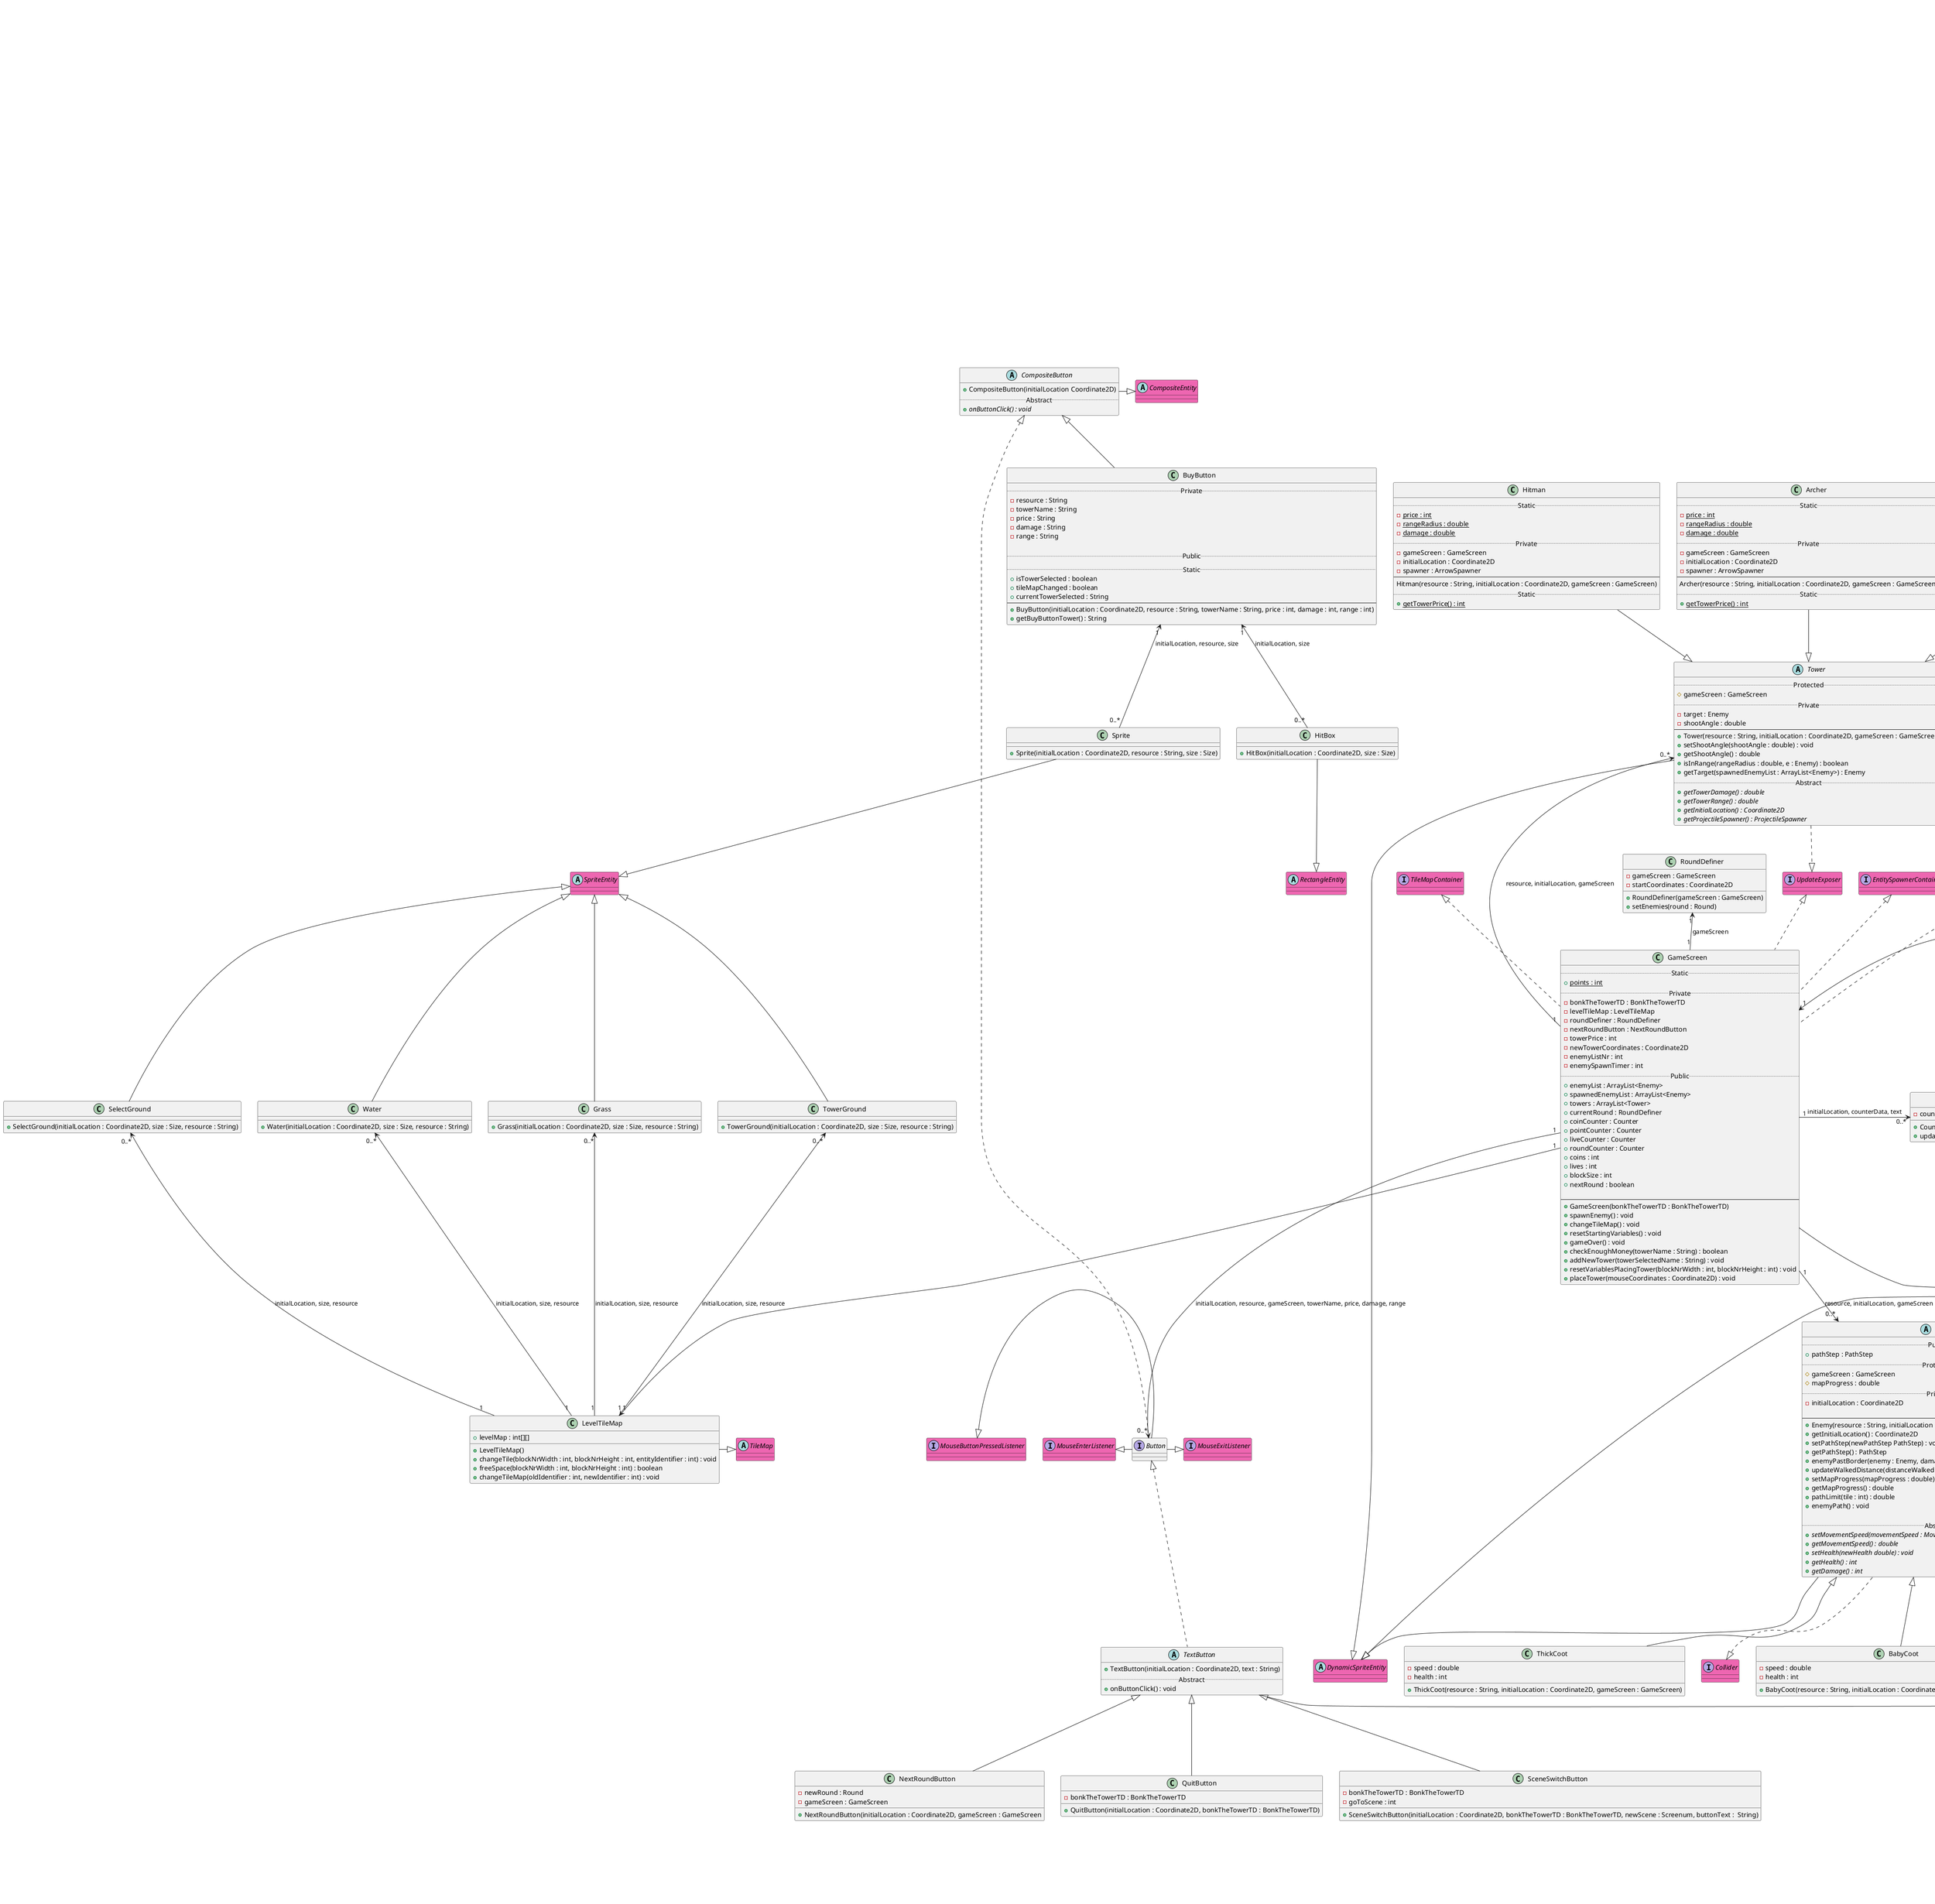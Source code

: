 @startuml BTT_TD_Diagram
class BonkTheTowerTD {

}

BonkTheTowerTD -up-|> YeagerGame
BonkTheTowerTD "1" --> "1" TitleScreen : bonkTheTowerTD
BonkTheTowerTD "1" --> "1" GameScreen : bonkTheTowerTD
BonkTheTowerTD "1" --> "1" FinalScreen : bonkTheTowerTD

abstract class YeagerGame #EE66B1 {

}

enum Screenum {
..Constants..
TITLE (1)
GAME (2)
FINAL (3)
..Private..
- id : int
--
+ Screenum(id : int)
+ getId() : id
}

class GameScreen {
..Static..
+ {static} points : int
..Private..
- bonkTheTowerTD : BonkTheTowerTD
- levelTileMap : LevelTileMap
- roundDefiner : RoundDefiner
- nextRoundButton : NextRoundButton
- towerPrice : int
- newTowerCoordinates : Coordinate2D
- enemyListNr : int
- enemySpawnTimer : int
..Public..
+ enemyList : ArrayList<Enemy>
+ spawnedEnemyList : ArrayList<Enemy>
+ towers : ArrayList<Tower>
+ currentRound : RoundDefiner
+ coinCounter : Counter
+ pointCounter : Counter
+ liveCounter : Counter
+ roundCounter : Counter
+ coins : int
+ lives : int
+ blockSize : int
+ nextRound : boolean

--
+ GameScreen(bonkTheTowerTD : BonkTheTowerTD)
+ spawnEnemy() : void
+ changeTileMap() : void
+ resetStartingVariables() : void
+ gameOver() : void
+ checkEnoughMoney(towerName : String) : boolean
+ addNewTower(towerSelectedName : String) : void
+ resetVariablesPlacingTower(blockNrWidth : int, blockNrHeight : int) : void
+ placeTower(mouseCoordinates : Coordinate2D) : void
}

GameScreen "1" --> "1" LevelTileMap
GameScreen "1" -right-> "0..*" Counter : initialLocation, counterData, text

EntitySpawnerContainer <|.. GameScreen
UpdateExposer <|.. GameScreen
MouseButtonReleasedListener <|.. GameScreen
TileMapContainer <|.. GameScreen

interface EntitySpawnerContainer #EE66B1 {
}

interface UpdateExposer #EE66B1 {
}

interface MouseButtonReleasedListener #EE66B1 {
}

class TitleScreen {
- bonkTheTowerTD : BonkTheTowerTD

+ TitleScreen(bonkTheTowerTD : BonkTheTowerTD)
}

class TextEntity #EE66B1{

}

interface TileMapContainer #EE66B1{

}

abstract class TileMap #EE66B1 {

}


class FinalScreen {
- bonkTheTowerTD : BonkTheTowerTD
- {static} finalMessage : String

+ Finalscreen(bonkTheTowerTD : BonkTheTowerTD)
+ {static} setFinalMessage(finalMessage : String) : void
}

class Title {
+ Title(initialLocation : Coordinate2D, text : String)
}

Title"1" -up-> "1"FinalScreen : initialLocation, text
Title --|> TextEntity

abstract class DynamicScene #EE66B1 {

}

GameScreen --|> DynamicScene
TitleScreen --|> DynamicScene
FinalScreen --|> DynamicScene

class RoundDefiner {
- gameScreen : GameScreen
- startCoordinates : Coordinate2D

+ RoundDefiner(gameScreen : GameScreen)
+ setEnemies(round : Round)

}

enum Round {
..Constants..
ZERO(0)
ONE(1)
TWO(2)
THREE(3)
FOUR(4)
FIVE(5)
..Private..
- id : int
--
+ Round(id : int)
+ getId() : int
+ setNextId() : void
}

GameScreen"1" --> "0..*"Enemy : resource, initialLocation, gameScreen
GameScreen"1" --> "0..*"Tower : resource, initialLocation, gameScreen
RoundDefiner"1" <-- "1"GameScreen : gameScreen

class LevelTileMap {
+ levelMap : int[][]

+ LevelTileMap()
+ changeTile(blockNrWidth : int, blockNrHeight : int, entityIdentifier : int) : void
+ freeSpace(blockNrWidth : int, blockNrHeight : int) : boolean
+ changeTileMap(oldIdentifier : int, newIdentifier : int) : void
}

class TowerGround {
+ TowerGround(initialLocation : Coordinate2D, size : Size, resource : String)
}

class SelectGround{
+ SelectGround(initialLocation : Coordinate2D, size : Size, resource : String)
}

class Water {
+ Water(initialLocation : Coordinate2D, size : Size, resource : String)
}

class Grass {
+ Grass(initialLocation : Coordinate2D, size : Size, resource : String)
}

SpriteEntity <|-- TowerGround
SpriteEntity <|-- SelectGround
SpriteEntity <|-- Water
SpriteEntity <|-- Grass

LevelTileMap"1" -up-> "0..*"Grass : initialLocation, size, resource
LevelTileMap"1" -up-> "0..*"Water : initialLocation, size, resource
LevelTileMap"1" -up-> "0..*"SelectGround : initialLocation, size, resource
LevelTileMap"1" -up-> "0..*"TowerGround : initialLocation, size, resource
LevelTileMap -right-|> TileMap

enum TileIdentifier {
..Constants..
GRASS (1)
WATER (2)
TOWERGROUND (3)
SELECTGROUND (4)
..Private..
- id : int
--
+ TileIdentifier(id : int)
+ getId() : int
}

interface Button {
}

Button -right-|> MouseExitListener
Button -up|> MouseEnterListener
Button -left-|> MouseButtonPressedListener

Button <|.. TextButton
TextButton <|-- QuitButton
TextButton <|-- SceneSwitchButton
TextButton <|-- NextRoundButton

abstract class TextButton {
+ TextButton(initialLocation : Coordinate2D, text : String)
..Abstract..
+ onButtonClick() : void
}

TextButton --|> TextEntity

abstract class CompositeButton {
+ CompositeButton(initialLocation Coordinate2D)
..Abstract..
+ {abstract} onButtonClick() : void
}

CompositeButton <|.right. Button
CompositeButton -|> CompositeEntity

abstract class CompositeEntity #EE66B1 {
}

class BuyButton {
..Private..
- resource : String
- towerName : String
- price : String
- damage : String
- range : String

..Public..
..Static..
+ isTowerSelected : boolean
+ tileMapChanged : boolean
+ currentTowerSelected : String
--
+ BuyButton(initialLocation : Coordinate2D, resource : String, towerName : String, price : int, damage : int, range : int)
+ getBuyButtonTower() : String
}

GameScreen"1" --> "0..*"Button : initialLocation, resource, gameScreen, towerName, price, damage, range
CompositeButton <|-- BuyButton
BuyButton"1" <-- "0..*"HitBox : initialLocation, size
BuyButton"1" <-- "0..*"Sprite : initialLocation, resource, size

class HitBox {
+ HitBox(initialLocation : Coordinate2D, size : Size)
}

HitBox --|> RectangleEntity

abstract class RectangleEntity #EE66B1 {
}

class Sprite {
+ Sprite(initialLocation : Coordinate2D, resource : String, size : Size)
}

SpriteEntity <|-up- Sprite

interface MouseButtonPressedListener #EE66B1 {

}

interface MouseEnterListener #EE66B1 {

}

interface MouseExitListener #EE66B1 {

}

class DynamicTextEntity #EE66B1 {

}

class SceneSwitchButton {
- bonkTheTowerTD : BonkTheTowerTD
- goToScene : int

+ SceneSwitchButton(initialLocation : Coordinate2D, bonkTheTowerTD : BonkTheTowerTD, newScene : Screenum, buttonText :  String)
}

class NextRoundButton {
- newRound : Round
- gameScreen : GameScreen

+ NextRoundButton(initialLocation : Coordinate2D, gameScreen : GameScreen
}

class QuitButton {
- bonkTheTowerTD : BonkTheTowerTD

+ QuitButton(initialLocation : Coordinate2D, bonkTheTowerTD : BonkTheTowerTD)
}

class Counter {
- counterData : int

+ Counter(initialLocation : Coordinate2D, counterData : int, text : String)
+ updateCounter(text : String, counterData : int) : void
}

Counter .|> DynamicTextEntity

abstract class Tower {
..Protected..
# gameScreen : GameScreen
..Private..
- target : Enemy
- shootAngle : double
--
+ Tower(resource : String, initialLocation : Coordinate2D, gameScreen : GameScreen)
+ setShootAngle(shootAngle : double) : void
+ getShootAngle() : double
+ isInRange(rangeRadius : double, e : Enemy) : boolean
+ getTarget(spawnedEnemyList : ArrayList<Enemy>) : Enemy
..Abstract..
+ {abstract} getTowerDamage() : double
+ {abstract} getTowerRange() : double
+ {abstract} getInitialLocation() : Coordinate2D
+ {abstract} getProjectileSpawner() : ProjectileSpawner
}

Tower ..|> UpdateExposer

class Archer {
..Static..
- {static} price : int
- {static} rangeRadius : double
- {static} damage : double
..Private..
- gameScreen : GameScreen
- initialLocation : Coordinate2D
- spawner : ArrowSpawner
--
Archer(resource : String, initialLocation : Coordinate2D, gameScreen : GameScreen)
..Static..
+ {static} getTowerPrice() : int
}

class Hitman {
..Static..
- {static} price : int
- {static} rangeRadius : double
- {static} damage : double
..Private..
- gameScreen : GameScreen
- initialLocation : Coordinate2D
- spawner : ArrowSpawner
--
Hitman(resource : String, initialLocation : Coordinate2D, gameScreen : GameScreen)
..Static..
+ {static} getTowerPrice() : int
}

class Freezer {
..Static..
- {static} price : int
- {static} rangeRadius : double
- {static} damage : double
..Private..
- gameScreen : GameScreen
- initialLocation : Coordinate2D
- spawner : ArrowSpawner
--
Freezer(resource : String, initialLocation : Coordinate2D, gameScreen : GameScreen)
..Static..
+ {static} getTowerPrice() : int
}

Tower <|-up- Archer
Tower <|-up- Hitman
Tower <|-up- Freezer

Tower --|> DynamicSpriteEntity
Enemy --|> DynamicSpriteEntity
Projectile --|> DynamicSpriteEntity

abstract class SpriteEntity #EE66B1 {

}

abstract class DynamicSpriteEntity #EE66B1 {

}

abstract class ProjectileSpawner {
# shootAngle : double

+ ProjectileSpawner(intervalInMs : long)
+ {abstract} setShootAngle(double ShootAngle) : void
}

ProjectileSpawner --|> EntitySpawner

class ArrowSpawner {
- gameScreen : GameScreen
- coordinate2D : Coordinate2D
- shootAngle : double
- needToShoot : boolean
- shootingTower : Tower

+ ArrowSpawner(intervalInMs : long, coordinate2D : Coordinate2D, shootingTower : Tower, gameScreen : GameScreen)
+ setNeedToShoot(shootNeed : boolean) : void
+ shoot(shootAngle : double) : void
}

class BulletSpawner {
- gameScreen : GameScreen
- coordinate2D : Coordinate2D
- shootAngle : double
- needToShoot : boolean
- shootingTower : Tower

+ BulletSpawner(intervalInMs : long, coordinate2D : Coordinate2D, shootingTower : Tower, gameScreen : GameScreen)
+ setNeedToShoot(shootNeed : boolean) : void
+ shoot(shootAngle : double) : void
}

ProjectileSpawner"0..1" --> "1"Tower : intervalInMs, initialLocation, shootingTower, gameScreen
ProjectileSpawner <|-up- ArrowSpawner
ProjectileSpawner <|-up- BulletSpawner

ArrowSpawner"1" -up-> "0..*"Projectile : coordinate2D, shootAngle, gameScreen, shootingTower
BulletSpawner"1" -up-> "0..*"Projectile : coordinate2D, shootAngle, gameScreen, shootingTower

abstract class Projectile {
- gameScreen : gameScreen
- shootingTower : Tower

+ Projectile(resource : String, initialLocation : Coordinate2D, gameScreen : GameScreen, shootingTower : Tower, size : Size

}

interface Collider #EE66B1{
}

interface SceneBorderCrossingWatcher #EE66B1 {
}

Projectile <-right- Collided
Projectile <-- SceneBorderCrossingWatcher

class Arrow {
+ Arrow(initialLocation : Coordinate2D, shootAngle : double, gameScreen : GameScreen, shootingTower : Tower)
}

class Bullet {
+ Bullet(initialLocation : Coordinate2D, shootAngle : double, gameScreen : GameScreen, shootingTower : Tower)

}

Projectile <|-up- Arrow
Projectile <|-up- Bullet

abstract class Enemy {
..Public..
+ pathStep : PathStep
..Protected..
# gameScreen : GameScreen
# mapProgress : double
..Private..
- initialLocation : Coordinate2D

--
+ Enemy(resource : String, initialLocation : Coordinate2D, gameScreen : GameScreen)
+ getInitialLocation() : Coordinate2D
+ setPathStep(newPathStep PathStep) : void
+ getPathStep() : PathStep
+ enemyPastBorder(enemy : Enemy, damage : int) : void
+ updateWalkedDistance(distanceWalked : double) : void
+ setMapProgress(mapProgress : double) : void
+ getMapProgress() : double
+ pathLimit(tile : int) : double
+ enemyPath() : void

..Abstract..
+ {abstract} setMovementSpeed(movementSpeed : MovementSpeed) : void
+ {abstract} getMovementSpeed() : double
+ {abstract} setHealth(newHealth double) : void
+ {abstract} getHealth() : int
+ {abstract} getDamage() : int
}

enum PathStep {
ZERO
ONE
TWO
THREE
FOUR
FIVE
SIX
SEVEN
EIGHT
NINE
TEN
ELEVEN
TWELVE
}

interface Collided #EE66B1{

}

Enemy ..|> Collider
Enemy ..|> SceneBorderCrossingWatcher

class BabyCoot {
- speed : double
- health : int

+ BabyCoot(resource : String, initialLocation : Coordinate2D, gameScreen : GameScreen)
}

class DerpyCoot {
- speed : double
- health : int

+ DerpyCoot(resource : String, initialLocation : Coordinate2D, gameScreen : GameScreen)

}

class MamaCoot {
- speed : double
- health : int
- babyCootSpawner : BabyCootSpawner

+ MamaCoot(resource : String, initialLocation : Coordinate2D, gameScreen : GameScreen)
+ getBabyCootSpawner() : BabyCootSpawner
}

MamaCoot"1" --> "1"BabyCootSpawner : spawnInterval, initialLocation, gameScreen, mamaCoot

class BabyCootSpawner {
- initialLocation : Coordinate2D
- gameScreen : GameScreen
- mamaCoot : Enemy
- needToSpawn : boolean
--
..Public..
+ setNeedToSpawn(state : boolean) : void
..Protected..
# BabyCootSpawner(intervalInMs : long, initialLocation : Coordinate2D, gameScreen : GameScreen, mamaCoot : Enemy)

}

BabyCootSpawner --|> EntitySpawner

abstract class EntitySpawner #EE66B1 {
}

class FastCoot {
- speed : double
- health : int

+ FastCoot(resource : String, initialLocation : Coordinate2D, gameScreen : GameScreen)

}

class ThickCoot {
- speed : double
- health : int

+ ThickCoot(resource : String, initialLocation : Coordinate2D, gameScreen : GameScreen)
}

Enemy <|-- BabyCoot
Enemy <|-- DerpyCoot
Enemy <|-- MamaCoot
Enemy <|-- FastCoot
Enemy <|-- ThickCoot

enum MovementSpeed {
SLOW
NORMAL
}

@enduml